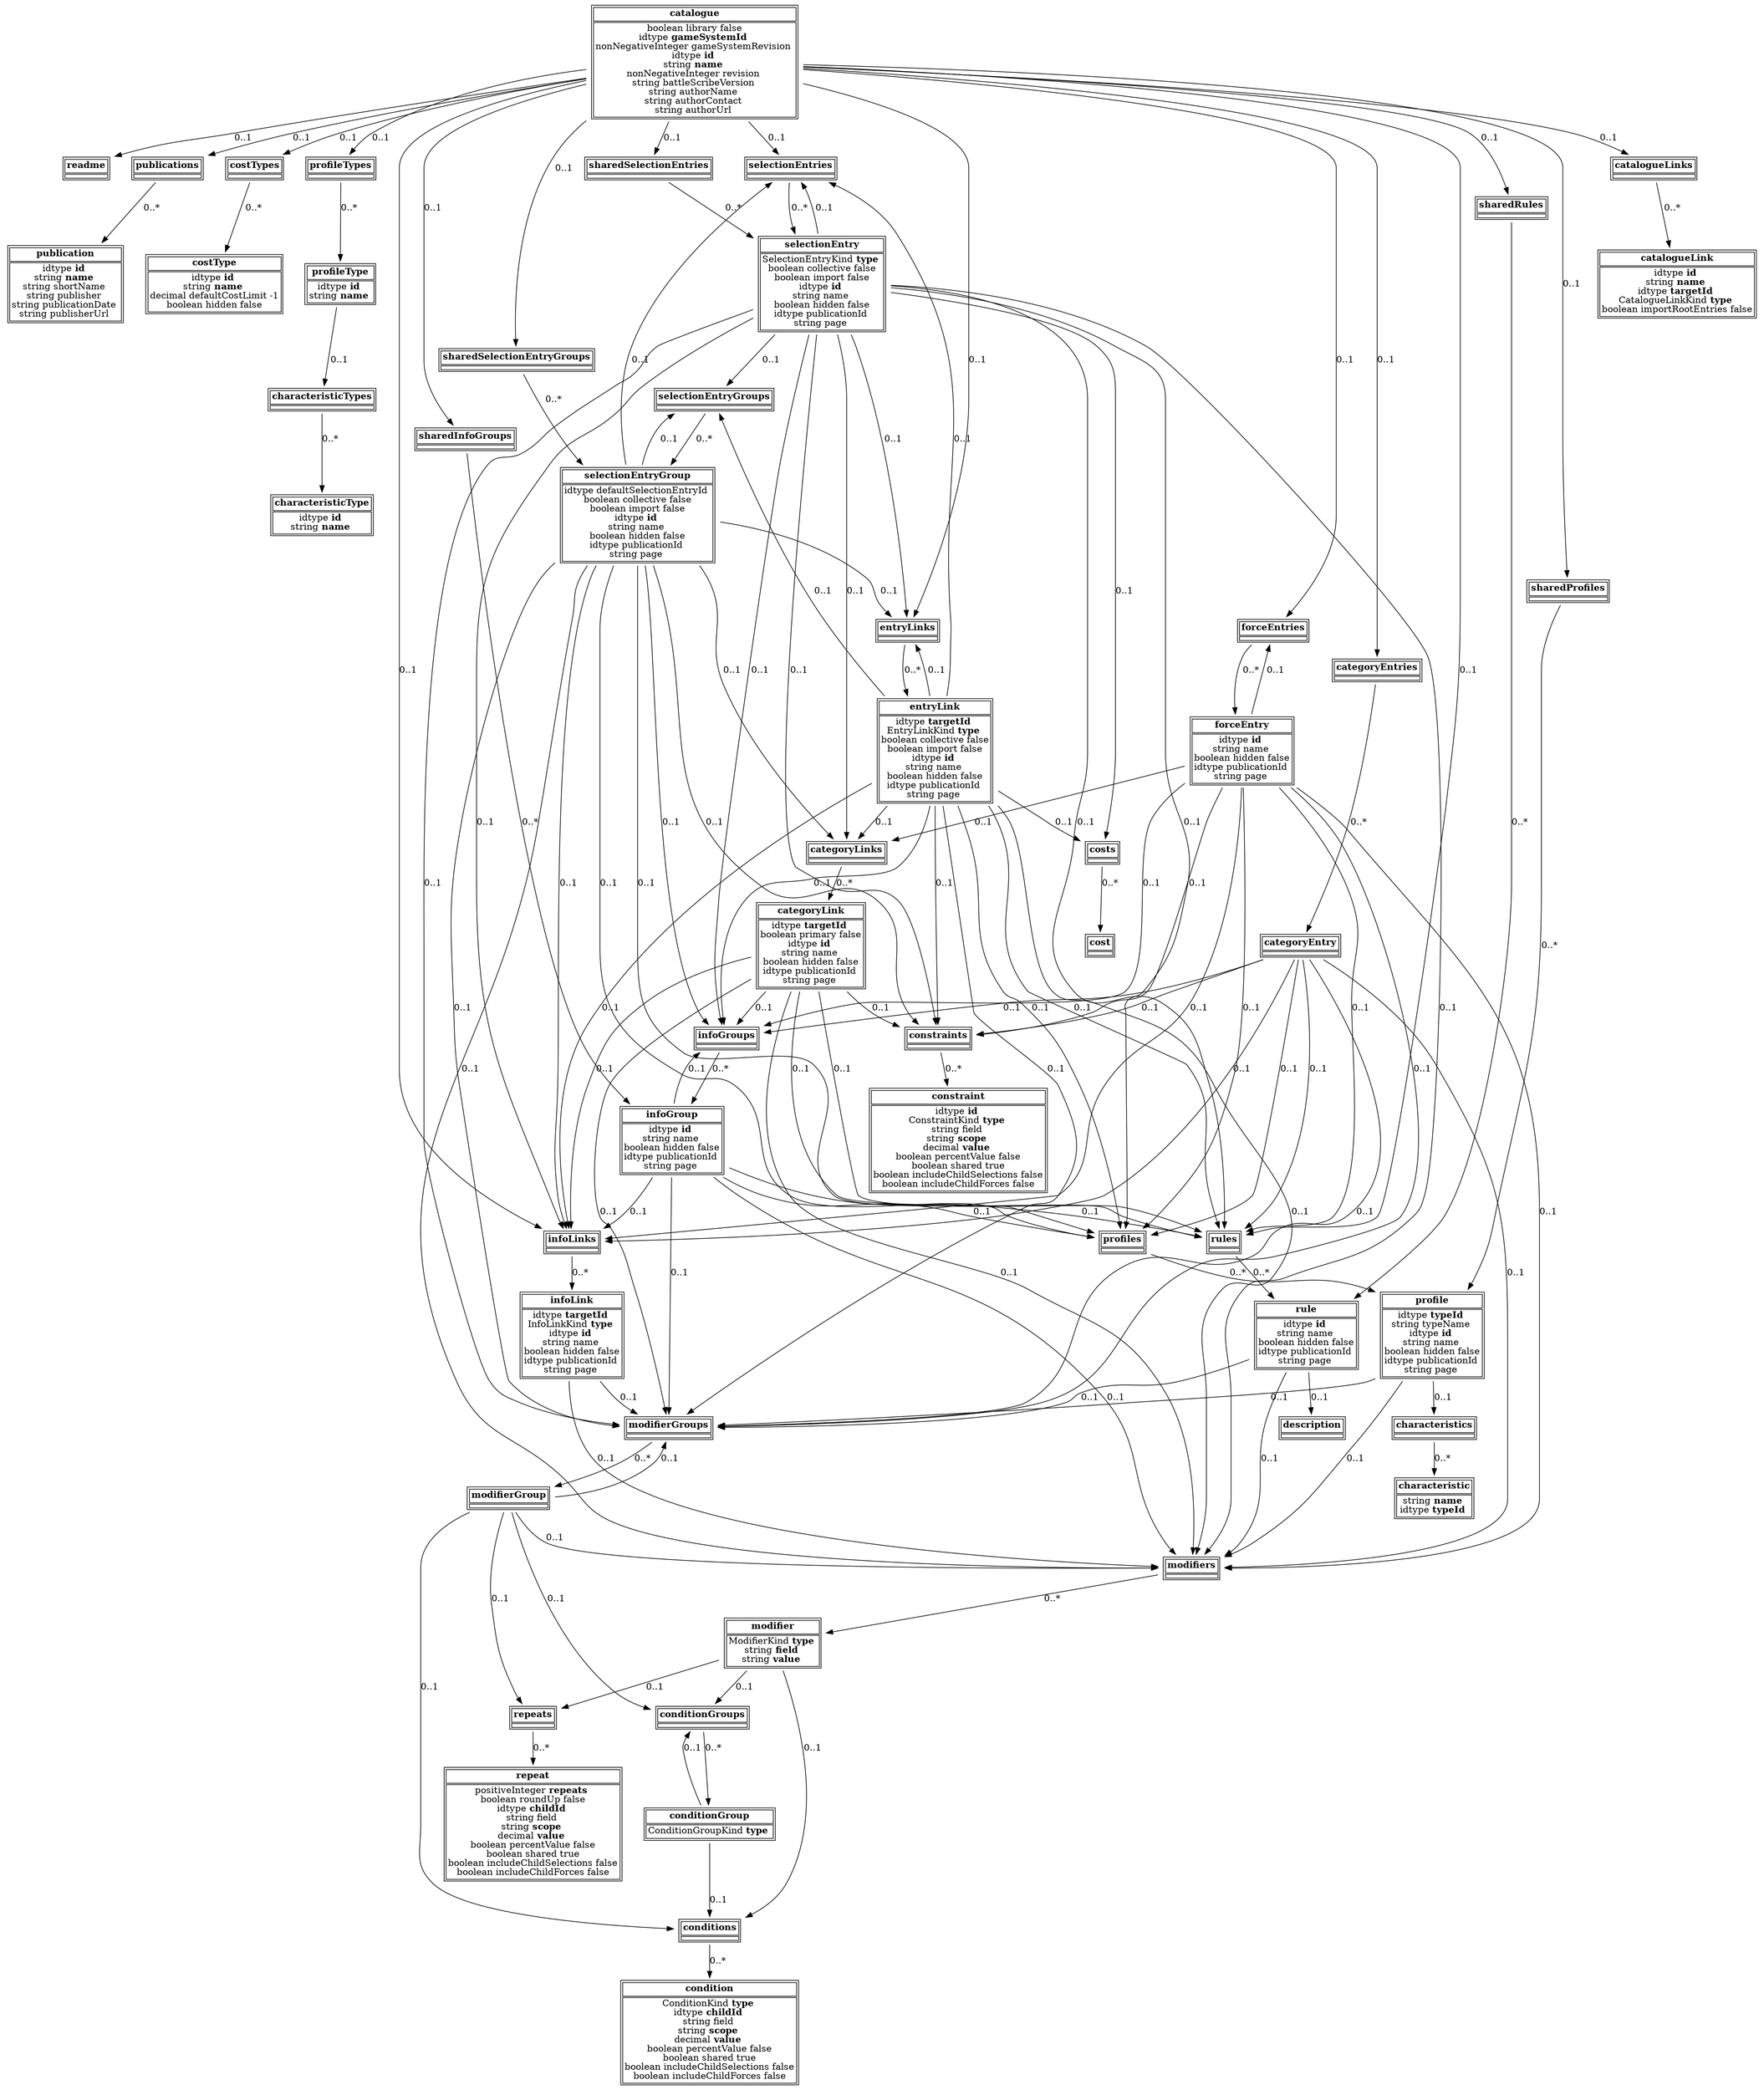 // BS Schema
digraph {
	node [shape=plaintext]
	catalogue [label=<<TABLE><TR><TD><b>catalogue</b></TD></TR><TR><TD>boolean library false<br/>idtype <b>gameSystemId</b> <br/>nonNegativeInteger gameSystemRevision <br/>idtype <b>id</b> <br/>string <b>name</b> <br/>nonNegativeInteger revision <br/>string battleScribeVersion <br/>string authorName <br/>string authorContact <br/>string authorUrl </TD></TR></TABLE>>]
	readme [label=<<TABLE><TR><TD><b>readme</b></TD></TR><TR><TD></TD></TR></TABLE>>]
	catalogue -> readme [label="0..1"]
	publications [label=<<TABLE><TR><TD><b>publications</b></TD></TR><TR><TD></TD></TR></TABLE>>]
	catalogue -> publications [label="0..1"]
	publication [label=<<TABLE><TR><TD><b>publication</b></TD></TR><TR><TD>idtype <b>id</b> <br/>string <b>name</b> <br/>string shortName <br/>string publisher <br/>string publicationDate <br/>string publisherUrl </TD></TR></TABLE>>]
	publications -> publication [label="0..*"]
	costTypes [label=<<TABLE><TR><TD><b>costTypes</b></TD></TR><TR><TD></TD></TR></TABLE>>]
	catalogue -> costTypes [label="0..1"]
	costType [label=<<TABLE><TR><TD><b>costType</b></TD></TR><TR><TD>idtype <b>id</b> <br/>string <b>name</b> <br/>decimal defaultCostLimit -1<br/>boolean hidden false</TD></TR></TABLE>>]
	costTypes -> costType [label="0..*"]
	profileTypes [label=<<TABLE><TR><TD><b>profileTypes</b></TD></TR><TR><TD></TD></TR></TABLE>>]
	catalogue -> profileTypes [label="0..1"]
	profileType [label=<<TABLE><TR><TD><b>profileType</b></TD></TR><TR><TD>idtype <b>id</b> <br/>string <b>name</b> </TD></TR></TABLE>>]
	profileTypes -> profileType [label="0..*"]
	characteristicTypes [label=<<TABLE><TR><TD><b>characteristicTypes</b></TD></TR><TR><TD></TD></TR></TABLE>>]
	profileType -> characteristicTypes [label="0..1"]
	characteristicType [label=<<TABLE><TR><TD><b>characteristicType</b></TD></TR><TR><TD>idtype <b>id</b> <br/>string <b>name</b> </TD></TR></TABLE>>]
	characteristicTypes -> characteristicType [label="0..*"]
	categoryEntries [label=<<TABLE><TR><TD><b>categoryEntries</b></TD></TR><TR><TD></TD></TR></TABLE>>]
	catalogue -> categoryEntries [label="0..1"]
	categoryEntry [label=<<TABLE><TR><TD><b>categoryEntry</b></TD></TR><TR><TD></TD></TR></TABLE>>]
	categoryEntries -> categoryEntry [label="0..*"]
	modifiers [label=<<TABLE><TR><TD><b>modifiers</b></TD></TR><TR><TD></TD></TR></TABLE>>]
	categoryEntry -> modifiers [label="0..1"]
	modifier [label=<<TABLE><TR><TD><b>modifier</b></TD></TR><TR><TD>ModifierKind <b>type</b> <br/>string <b>field</b> <br/>string <b>value</b> </TD></TR></TABLE>>]
	modifiers -> modifier [label="0..*"]
	repeats [label=<<TABLE><TR><TD><b>repeats</b></TD></TR><TR><TD></TD></TR></TABLE>>]
	modifier -> repeats [label="0..1"]
	repeat [label=<<TABLE><TR><TD><b>repeat</b></TD></TR><TR><TD>positiveInteger <b>repeats</b> <br/>boolean roundUp false<br/>idtype <b>childId</b> <br/>string field <br/>string <b>scope</b> <br/>decimal <b>value</b> <br/>boolean percentValue false<br/>boolean shared true<br/>boolean includeChildSelections false<br/>boolean includeChildForces false</TD></TR></TABLE>>]
	repeats -> repeat [label="0..*"]
	conditions [label=<<TABLE><TR><TD><b>conditions</b></TD></TR><TR><TD></TD></TR></TABLE>>]
	modifier -> conditions [label="0..1"]
	condition [label=<<TABLE><TR><TD><b>condition</b></TD></TR><TR><TD>ConditionKind <b>type</b> <br/>idtype <b>childId</b> <br/>string field <br/>string <b>scope</b> <br/>decimal <b>value</b> <br/>boolean percentValue false<br/>boolean shared true<br/>boolean includeChildSelections false<br/>boolean includeChildForces false</TD></TR></TABLE>>]
	conditions -> condition [label="0..*"]
	conditionGroups [label=<<TABLE><TR><TD><b>conditionGroups</b></TD></TR><TR><TD></TD></TR></TABLE>>]
	modifier -> conditionGroups [label="0..1"]
	conditionGroup [label=<<TABLE><TR><TD><b>conditionGroup</b></TD></TR><TR><TD>ConditionGroupKind <b>type</b> </TD></TR></TABLE>>]
	conditionGroups -> conditionGroup [label="0..*"]
	conditions [label=<<TABLE><TR><TD><b>conditions</b></TD></TR><TR><TD></TD></TR></TABLE>>]
	conditionGroup -> conditions [label="0..1"]
	conditionGroups [label=<<TABLE><TR><TD><b>conditionGroups</b></TD></TR><TR><TD></TD></TR></TABLE>>]
	conditionGroup -> conditionGroups [label="0..1"]
	modifierGroups [label=<<TABLE><TR><TD><b>modifierGroups</b></TD></TR><TR><TD></TD></TR></TABLE>>]
	categoryEntry -> modifierGroups [label="0..1"]
	modifierGroup [label=<<TABLE><TR><TD><b>modifierGroup</b></TD></TR><TR><TD></TD></TR></TABLE>>]
	modifierGroups -> modifierGroup [label="0..*"]
	repeats [label=<<TABLE><TR><TD><b>repeats</b></TD></TR><TR><TD></TD></TR></TABLE>>]
	modifierGroup -> repeats [label="0..1"]
	conditions [label=<<TABLE><TR><TD><b>conditions</b></TD></TR><TR><TD></TD></TR></TABLE>>]
	modifierGroup -> conditions [label="0..1"]
	conditionGroups [label=<<TABLE><TR><TD><b>conditionGroups</b></TD></TR><TR><TD></TD></TR></TABLE>>]
	modifierGroup -> conditionGroups [label="0..1"]
	modifiers [label=<<TABLE><TR><TD><b>modifiers</b></TD></TR><TR><TD></TD></TR></TABLE>>]
	modifierGroup -> modifiers [label="0..1"]
	modifierGroups [label=<<TABLE><TR><TD><b>modifierGroups</b></TD></TR><TR><TD></TD></TR></TABLE>>]
	modifierGroup -> modifierGroups [label="0..1"]
	constraints [label=<<TABLE><TR><TD><b>constraints</b></TD></TR><TR><TD></TD></TR></TABLE>>]
	categoryEntry -> constraints [label="0..1"]
	constraint [label=<<TABLE><TR><TD><b>constraint</b></TD></TR><TR><TD>idtype <b>id</b> <br/>ConstraintKind <b>type</b> <br/>string field <br/>string <b>scope</b> <br/>decimal <b>value</b> <br/>boolean percentValue false<br/>boolean shared true<br/>boolean includeChildSelections false<br/>boolean includeChildForces false</TD></TR></TABLE>>]
	constraints -> constraint [label="0..*"]
	profiles [label=<<TABLE><TR><TD><b>profiles</b></TD></TR><TR><TD></TD></TR></TABLE>>]
	categoryEntry -> profiles [label="0..1"]
	profile [label=<<TABLE><TR><TD><b>profile</b></TD></TR><TR><TD>idtype <b>typeId</b> <br/>string typeName <br/>idtype <b>id</b> <br/>string name <br/>boolean hidden false<br/>idtype publicationId <br/>string page </TD></TR></TABLE>>]
	profiles -> profile [label="0..*"]
	modifiers [label=<<TABLE><TR><TD><b>modifiers</b></TD></TR><TR><TD></TD></TR></TABLE>>]
	profile -> modifiers [label="0..1"]
	modifierGroups [label=<<TABLE><TR><TD><b>modifierGroups</b></TD></TR><TR><TD></TD></TR></TABLE>>]
	profile -> modifierGroups [label="0..1"]
	characteristics [label=<<TABLE><TR><TD><b>characteristics</b></TD></TR><TR><TD></TD></TR></TABLE>>]
	profile -> characteristics [label="0..1"]
	characteristic [label=<<TABLE><TR><TD><b>characteristic</b></TD></TR><TR><TD>string <b>name</b> <br/>idtype <b>typeId</b> </TD></TR></TABLE>>]
	characteristics -> characteristic [label="0..*"]
	rules [label=<<TABLE><TR><TD><b>rules</b></TD></TR><TR><TD></TD></TR></TABLE>>]
	categoryEntry -> rules [label="0..1"]
	rule [label=<<TABLE><TR><TD><b>rule</b></TD></TR><TR><TD>idtype <b>id</b> <br/>string name <br/>boolean hidden false<br/>idtype publicationId <br/>string page </TD></TR></TABLE>>]
	rules -> rule [label="0..*"]
	modifiers [label=<<TABLE><TR><TD><b>modifiers</b></TD></TR><TR><TD></TD></TR></TABLE>>]
	rule -> modifiers [label="0..1"]
	modifierGroups [label=<<TABLE><TR><TD><b>modifierGroups</b></TD></TR><TR><TD></TD></TR></TABLE>>]
	rule -> modifierGroups [label="0..1"]
	description [label=<<TABLE><TR><TD><b>description</b></TD></TR><TR><TD></TD></TR></TABLE>>]
	rule -> description [label="0..1"]
	infoGroups [label=<<TABLE><TR><TD><b>infoGroups</b></TD></TR><TR><TD></TD></TR></TABLE>>]
	categoryEntry -> infoGroups [label="0..1"]
	infoGroup [label=<<TABLE><TR><TD><b>infoGroup</b></TD></TR><TR><TD>idtype <b>id</b> <br/>string name <br/>boolean hidden false<br/>idtype publicationId <br/>string page </TD></TR></TABLE>>]
	infoGroups -> infoGroup [label="0..*"]
	modifiers [label=<<TABLE><TR><TD><b>modifiers</b></TD></TR><TR><TD></TD></TR></TABLE>>]
	infoGroup -> modifiers [label="0..1"]
	modifierGroups [label=<<TABLE><TR><TD><b>modifierGroups</b></TD></TR><TR><TD></TD></TR></TABLE>>]
	infoGroup -> modifierGroups [label="0..1"]
	profiles [label=<<TABLE><TR><TD><b>profiles</b></TD></TR><TR><TD></TD></TR></TABLE>>]
	infoGroup -> profiles [label="0..1"]
	rules [label=<<TABLE><TR><TD><b>rules</b></TD></TR><TR><TD></TD></TR></TABLE>>]
	infoGroup -> rules [label="0..1"]
	infoGroups [label=<<TABLE><TR><TD><b>infoGroups</b></TD></TR><TR><TD></TD></TR></TABLE>>]
	infoGroup -> infoGroups [label="0..1"]
	infoLinks [label=<<TABLE><TR><TD><b>infoLinks</b></TD></TR><TR><TD></TD></TR></TABLE>>]
	infoGroup -> infoLinks [label="0..1"]
	infoLink [label=<<TABLE><TR><TD><b>infoLink</b></TD></TR><TR><TD>idtype <b>targetId</b> <br/>InfoLinkKind <b>type</b> <br/>idtype <b>id</b> <br/>string name <br/>boolean hidden false<br/>idtype publicationId <br/>string page </TD></TR></TABLE>>]
	infoLinks -> infoLink [label="0..*"]
	modifiers [label=<<TABLE><TR><TD><b>modifiers</b></TD></TR><TR><TD></TD></TR></TABLE>>]
	infoLink -> modifiers [label="0..1"]
	modifierGroups [label=<<TABLE><TR><TD><b>modifierGroups</b></TD></TR><TR><TD></TD></TR></TABLE>>]
	infoLink -> modifierGroups [label="0..1"]
	infoLinks [label=<<TABLE><TR><TD><b>infoLinks</b></TD></TR><TR><TD></TD></TR></TABLE>>]
	categoryEntry -> infoLinks [label="0..1"]
	forceEntries [label=<<TABLE><TR><TD><b>forceEntries</b></TD></TR><TR><TD></TD></TR></TABLE>>]
	catalogue -> forceEntries [label="0..1"]
	forceEntry [label=<<TABLE><TR><TD><b>forceEntry</b></TD></TR><TR><TD>idtype <b>id</b> <br/>string name <br/>boolean hidden false<br/>idtype publicationId <br/>string page </TD></TR></TABLE>>]
	forceEntries -> forceEntry [label="0..*"]
	modifiers [label=<<TABLE><TR><TD><b>modifiers</b></TD></TR><TR><TD></TD></TR></TABLE>>]
	forceEntry -> modifiers [label="0..1"]
	modifierGroups [label=<<TABLE><TR><TD><b>modifierGroups</b></TD></TR><TR><TD></TD></TR></TABLE>>]
	forceEntry -> modifierGroups [label="0..1"]
	constraints [label=<<TABLE><TR><TD><b>constraints</b></TD></TR><TR><TD></TD></TR></TABLE>>]
	forceEntry -> constraints [label="0..1"]
	profiles [label=<<TABLE><TR><TD><b>profiles</b></TD></TR><TR><TD></TD></TR></TABLE>>]
	forceEntry -> profiles [label="0..1"]
	rules [label=<<TABLE><TR><TD><b>rules</b></TD></TR><TR><TD></TD></TR></TABLE>>]
	forceEntry -> rules [label="0..1"]
	infoGroups [label=<<TABLE><TR><TD><b>infoGroups</b></TD></TR><TR><TD></TD></TR></TABLE>>]
	forceEntry -> infoGroups [label="0..1"]
	infoLinks [label=<<TABLE><TR><TD><b>infoLinks</b></TD></TR><TR><TD></TD></TR></TABLE>>]
	forceEntry -> infoLinks [label="0..1"]
	forceEntries [label=<<TABLE><TR><TD><b>forceEntries</b></TD></TR><TR><TD></TD></TR></TABLE>>]
	forceEntry -> forceEntries [label="0..1"]
	categoryLinks [label=<<TABLE><TR><TD><b>categoryLinks</b></TD></TR><TR><TD></TD></TR></TABLE>>]
	forceEntry -> categoryLinks [label="0..1"]
	categoryLink [label=<<TABLE><TR><TD><b>categoryLink</b></TD></TR><TR><TD>idtype <b>targetId</b> <br/>boolean primary false<br/>idtype <b>id</b> <br/>string name <br/>boolean hidden false<br/>idtype publicationId <br/>string page </TD></TR></TABLE>>]
	categoryLinks -> categoryLink [label="0..*"]
	modifiers [label=<<TABLE><TR><TD><b>modifiers</b></TD></TR><TR><TD></TD></TR></TABLE>>]
	categoryLink -> modifiers [label="0..1"]
	modifierGroups [label=<<TABLE><TR><TD><b>modifierGroups</b></TD></TR><TR><TD></TD></TR></TABLE>>]
	categoryLink -> modifierGroups [label="0..1"]
	constraints [label=<<TABLE><TR><TD><b>constraints</b></TD></TR><TR><TD></TD></TR></TABLE>>]
	categoryLink -> constraints [label="0..1"]
	profiles [label=<<TABLE><TR><TD><b>profiles</b></TD></TR><TR><TD></TD></TR></TABLE>>]
	categoryLink -> profiles [label="0..1"]
	rules [label=<<TABLE><TR><TD><b>rules</b></TD></TR><TR><TD></TD></TR></TABLE>>]
	categoryLink -> rules [label="0..1"]
	infoGroups [label=<<TABLE><TR><TD><b>infoGroups</b></TD></TR><TR><TD></TD></TR></TABLE>>]
	categoryLink -> infoGroups [label="0..1"]
	infoLinks [label=<<TABLE><TR><TD><b>infoLinks</b></TD></TR><TR><TD></TD></TR></TABLE>>]
	categoryLink -> infoLinks [label="0..1"]
	selectionEntries [label=<<TABLE><TR><TD><b>selectionEntries</b></TD></TR><TR><TD></TD></TR></TABLE>>]
	catalogue -> selectionEntries [label="0..1"]
	selectionEntry [label=<<TABLE><TR><TD><b>selectionEntry</b></TD></TR><TR><TD>SelectionEntryKind <b>type</b> <br/>boolean collective false<br/>boolean import false<br/>idtype <b>id</b> <br/>string name <br/>boolean hidden false<br/>idtype publicationId <br/>string page </TD></TR></TABLE>>]
	selectionEntries -> selectionEntry [label="0..*"]
	modifiers [label=<<TABLE><TR><TD><b>modifiers</b></TD></TR><TR><TD></TD></TR></TABLE>>]
	selectionEntry -> modifiers [label="0..1"]
	modifierGroups [label=<<TABLE><TR><TD><b>modifierGroups</b></TD></TR><TR><TD></TD></TR></TABLE>>]
	selectionEntry -> modifierGroups [label="0..1"]
	constraints [label=<<TABLE><TR><TD><b>constraints</b></TD></TR><TR><TD></TD></TR></TABLE>>]
	selectionEntry -> constraints [label="0..1"]
	profiles [label=<<TABLE><TR><TD><b>profiles</b></TD></TR><TR><TD></TD></TR></TABLE>>]
	selectionEntry -> profiles [label="0..1"]
	rules [label=<<TABLE><TR><TD><b>rules</b></TD></TR><TR><TD></TD></TR></TABLE>>]
	selectionEntry -> rules [label="0..1"]
	infoGroups [label=<<TABLE><TR><TD><b>infoGroups</b></TD></TR><TR><TD></TD></TR></TABLE>>]
	selectionEntry -> infoGroups [label="0..1"]
	infoLinks [label=<<TABLE><TR><TD><b>infoLinks</b></TD></TR><TR><TD></TD></TR></TABLE>>]
	selectionEntry -> infoLinks [label="0..1"]
	categoryLinks [label=<<TABLE><TR><TD><b>categoryLinks</b></TD></TR><TR><TD></TD></TR></TABLE>>]
	selectionEntry -> categoryLinks [label="0..1"]
	selectionEntries [label=<<TABLE><TR><TD><b>selectionEntries</b></TD></TR><TR><TD></TD></TR></TABLE>>]
	selectionEntry -> selectionEntries [label="0..1"]
	selectionEntryGroups [label=<<TABLE><TR><TD><b>selectionEntryGroups</b></TD></TR><TR><TD></TD></TR></TABLE>>]
	selectionEntry -> selectionEntryGroups [label="0..1"]
	selectionEntryGroup [label=<<TABLE><TR><TD><b>selectionEntryGroup</b></TD></TR><TR><TD>idtype defaultSelectionEntryId <br/>boolean collective false<br/>boolean import false<br/>idtype <b>id</b> <br/>string name <br/>boolean hidden false<br/>idtype publicationId <br/>string page </TD></TR></TABLE>>]
	selectionEntryGroups -> selectionEntryGroup [label="0..*"]
	modifiers [label=<<TABLE><TR><TD><b>modifiers</b></TD></TR><TR><TD></TD></TR></TABLE>>]
	selectionEntryGroup -> modifiers [label="0..1"]
	modifierGroups [label=<<TABLE><TR><TD><b>modifierGroups</b></TD></TR><TR><TD></TD></TR></TABLE>>]
	selectionEntryGroup -> modifierGroups [label="0..1"]
	constraints [label=<<TABLE><TR><TD><b>constraints</b></TD></TR><TR><TD></TD></TR></TABLE>>]
	selectionEntryGroup -> constraints [label="0..1"]
	profiles [label=<<TABLE><TR><TD><b>profiles</b></TD></TR><TR><TD></TD></TR></TABLE>>]
	selectionEntryGroup -> profiles [label="0..1"]
	rules [label=<<TABLE><TR><TD><b>rules</b></TD></TR><TR><TD></TD></TR></TABLE>>]
	selectionEntryGroup -> rules [label="0..1"]
	infoGroups [label=<<TABLE><TR><TD><b>infoGroups</b></TD></TR><TR><TD></TD></TR></TABLE>>]
	selectionEntryGroup -> infoGroups [label="0..1"]
	infoLinks [label=<<TABLE><TR><TD><b>infoLinks</b></TD></TR><TR><TD></TD></TR></TABLE>>]
	selectionEntryGroup -> infoLinks [label="0..1"]
	categoryLinks [label=<<TABLE><TR><TD><b>categoryLinks</b></TD></TR><TR><TD></TD></TR></TABLE>>]
	selectionEntryGroup -> categoryLinks [label="0..1"]
	selectionEntries [label=<<TABLE><TR><TD><b>selectionEntries</b></TD></TR><TR><TD></TD></TR></TABLE>>]
	selectionEntryGroup -> selectionEntries [label="0..1"]
	selectionEntryGroups [label=<<TABLE><TR><TD><b>selectionEntryGroups</b></TD></TR><TR><TD></TD></TR></TABLE>>]
	selectionEntryGroup -> selectionEntryGroups [label="0..1"]
	entryLinks [label=<<TABLE><TR><TD><b>entryLinks</b></TD></TR><TR><TD></TD></TR></TABLE>>]
	selectionEntryGroup -> entryLinks [label="0..1"]
	entryLink [label=<<TABLE><TR><TD><b>entryLink</b></TD></TR><TR><TD>idtype <b>targetId</b> <br/>EntryLinkKind <b>type</b> <br/>boolean collective false<br/>boolean import false<br/>idtype <b>id</b> <br/>string name <br/>boolean hidden false<br/>idtype publicationId <br/>string page </TD></TR></TABLE>>]
	entryLinks -> entryLink [label="0..*"]
	modifiers [label=<<TABLE><TR><TD><b>modifiers</b></TD></TR><TR><TD></TD></TR></TABLE>>]
	entryLink -> modifiers [label="0..1"]
	modifierGroups [label=<<TABLE><TR><TD><b>modifierGroups</b></TD></TR><TR><TD></TD></TR></TABLE>>]
	entryLink -> modifierGroups [label="0..1"]
	constraints [label=<<TABLE><TR><TD><b>constraints</b></TD></TR><TR><TD></TD></TR></TABLE>>]
	entryLink -> constraints [label="0..1"]
	profiles [label=<<TABLE><TR><TD><b>profiles</b></TD></TR><TR><TD></TD></TR></TABLE>>]
	entryLink -> profiles [label="0..1"]
	rules [label=<<TABLE><TR><TD><b>rules</b></TD></TR><TR><TD></TD></TR></TABLE>>]
	entryLink -> rules [label="0..1"]
	infoGroups [label=<<TABLE><TR><TD><b>infoGroups</b></TD></TR><TR><TD></TD></TR></TABLE>>]
	entryLink -> infoGroups [label="0..1"]
	infoLinks [label=<<TABLE><TR><TD><b>infoLinks</b></TD></TR><TR><TD></TD></TR></TABLE>>]
	entryLink -> infoLinks [label="0..1"]
	categoryLinks [label=<<TABLE><TR><TD><b>categoryLinks</b></TD></TR><TR><TD></TD></TR></TABLE>>]
	entryLink -> categoryLinks [label="0..1"]
	selectionEntries [label=<<TABLE><TR><TD><b>selectionEntries</b></TD></TR><TR><TD></TD></TR></TABLE>>]
	entryLink -> selectionEntries [label="0..1"]
	selectionEntryGroups [label=<<TABLE><TR><TD><b>selectionEntryGroups</b></TD></TR><TR><TD></TD></TR></TABLE>>]
	entryLink -> selectionEntryGroups [label="0..1"]
	entryLinks [label=<<TABLE><TR><TD><b>entryLinks</b></TD></TR><TR><TD></TD></TR></TABLE>>]
	entryLink -> entryLinks [label="0..1"]
	costs [label=<<TABLE><TR><TD><b>costs</b></TD></TR><TR><TD></TD></TR></TABLE>>]
	entryLink -> costs [label="0..1"]
	cost [label=<<TABLE><TR><TD><b>cost</b></TD></TR><TR><TD></TD></TR></TABLE>>]
	costs -> cost [label="0..*"]
	entryLinks [label=<<TABLE><TR><TD><b>entryLinks</b></TD></TR><TR><TD></TD></TR></TABLE>>]
	selectionEntry -> entryLinks [label="0..1"]
	costs [label=<<TABLE><TR><TD><b>costs</b></TD></TR><TR><TD></TD></TR></TABLE>>]
	selectionEntry -> costs [label="0..1"]
	entryLinks [label=<<TABLE><TR><TD><b>entryLinks</b></TD></TR><TR><TD></TD></TR></TABLE>>]
	catalogue -> entryLinks [label="0..1"]
	rules [label=<<TABLE><TR><TD><b>rules</b></TD></TR><TR><TD></TD></TR></TABLE>>]
	catalogue -> rules [label="0..1"]
	infoLinks [label=<<TABLE><TR><TD><b>infoLinks</b></TD></TR><TR><TD></TD></TR></TABLE>>]
	catalogue -> infoLinks [label="0..1"]
	sharedSelectionEntries [label=<<TABLE><TR><TD><b>sharedSelectionEntries</b></TD></TR><TR><TD></TD></TR></TABLE>>]
	catalogue -> sharedSelectionEntries [label="0..1"]
	selectionEntry [label=<<TABLE><TR><TD><b>selectionEntry</b></TD></TR><TR><TD>SelectionEntryKind <b>type</b> <br/>boolean collective false<br/>boolean import false<br/>idtype <b>id</b> <br/>string name <br/>boolean hidden false<br/>idtype publicationId <br/>string page </TD></TR></TABLE>>]
	sharedSelectionEntries -> selectionEntry [label="0..*"]
	sharedSelectionEntryGroups [label=<<TABLE><TR><TD><b>sharedSelectionEntryGroups</b></TD></TR><TR><TD></TD></TR></TABLE>>]
	catalogue -> sharedSelectionEntryGroups [label="0..1"]
	selectionEntryGroup [label=<<TABLE><TR><TD><b>selectionEntryGroup</b></TD></TR><TR><TD>idtype defaultSelectionEntryId <br/>boolean collective false<br/>boolean import false<br/>idtype <b>id</b> <br/>string name <br/>boolean hidden false<br/>idtype publicationId <br/>string page </TD></TR></TABLE>>]
	sharedSelectionEntryGroups -> selectionEntryGroup [label="0..*"]
	sharedRules [label=<<TABLE><TR><TD><b>sharedRules</b></TD></TR><TR><TD></TD></TR></TABLE>>]
	catalogue -> sharedRules [label="0..1"]
	rule [label=<<TABLE><TR><TD><b>rule</b></TD></TR><TR><TD>idtype <b>id</b> <br/>string name <br/>boolean hidden false<br/>idtype publicationId <br/>string page </TD></TR></TABLE>>]
	sharedRules -> rule [label="0..*"]
	sharedProfiles [label=<<TABLE><TR><TD><b>sharedProfiles</b></TD></TR><TR><TD></TD></TR></TABLE>>]
	catalogue -> sharedProfiles [label="0..1"]
	profile [label=<<TABLE><TR><TD><b>profile</b></TD></TR><TR><TD>idtype <b>typeId</b> <br/>string typeName <br/>idtype <b>id</b> <br/>string name <br/>boolean hidden false<br/>idtype publicationId <br/>string page </TD></TR></TABLE>>]
	sharedProfiles -> profile [label="0..*"]
	sharedInfoGroups [label=<<TABLE><TR><TD><b>sharedInfoGroups</b></TD></TR><TR><TD></TD></TR></TABLE>>]
	catalogue -> sharedInfoGroups [label="0..1"]
	infoGroup [label=<<TABLE><TR><TD><b>infoGroup</b></TD></TR><TR><TD>idtype <b>id</b> <br/>string name <br/>boolean hidden false<br/>idtype publicationId <br/>string page </TD></TR></TABLE>>]
	sharedInfoGroups -> infoGroup [label="0..*"]
	catalogueLinks [label=<<TABLE><TR><TD><b>catalogueLinks</b></TD></TR><TR><TD></TD></TR></TABLE>>]
	catalogue -> catalogueLinks [label="0..1"]
	catalogueLink [label=<<TABLE><TR><TD><b>catalogueLink</b></TD></TR><TR><TD>idtype <b>id</b> <br/>string <b>name</b> <br/>idtype <b>targetId</b> <br/>CatalogueLinkKind <b>type</b> <br/>boolean importRootEntries false</TD></TR></TABLE>>]
	catalogueLinks -> catalogueLink [label="0..*"]
}
